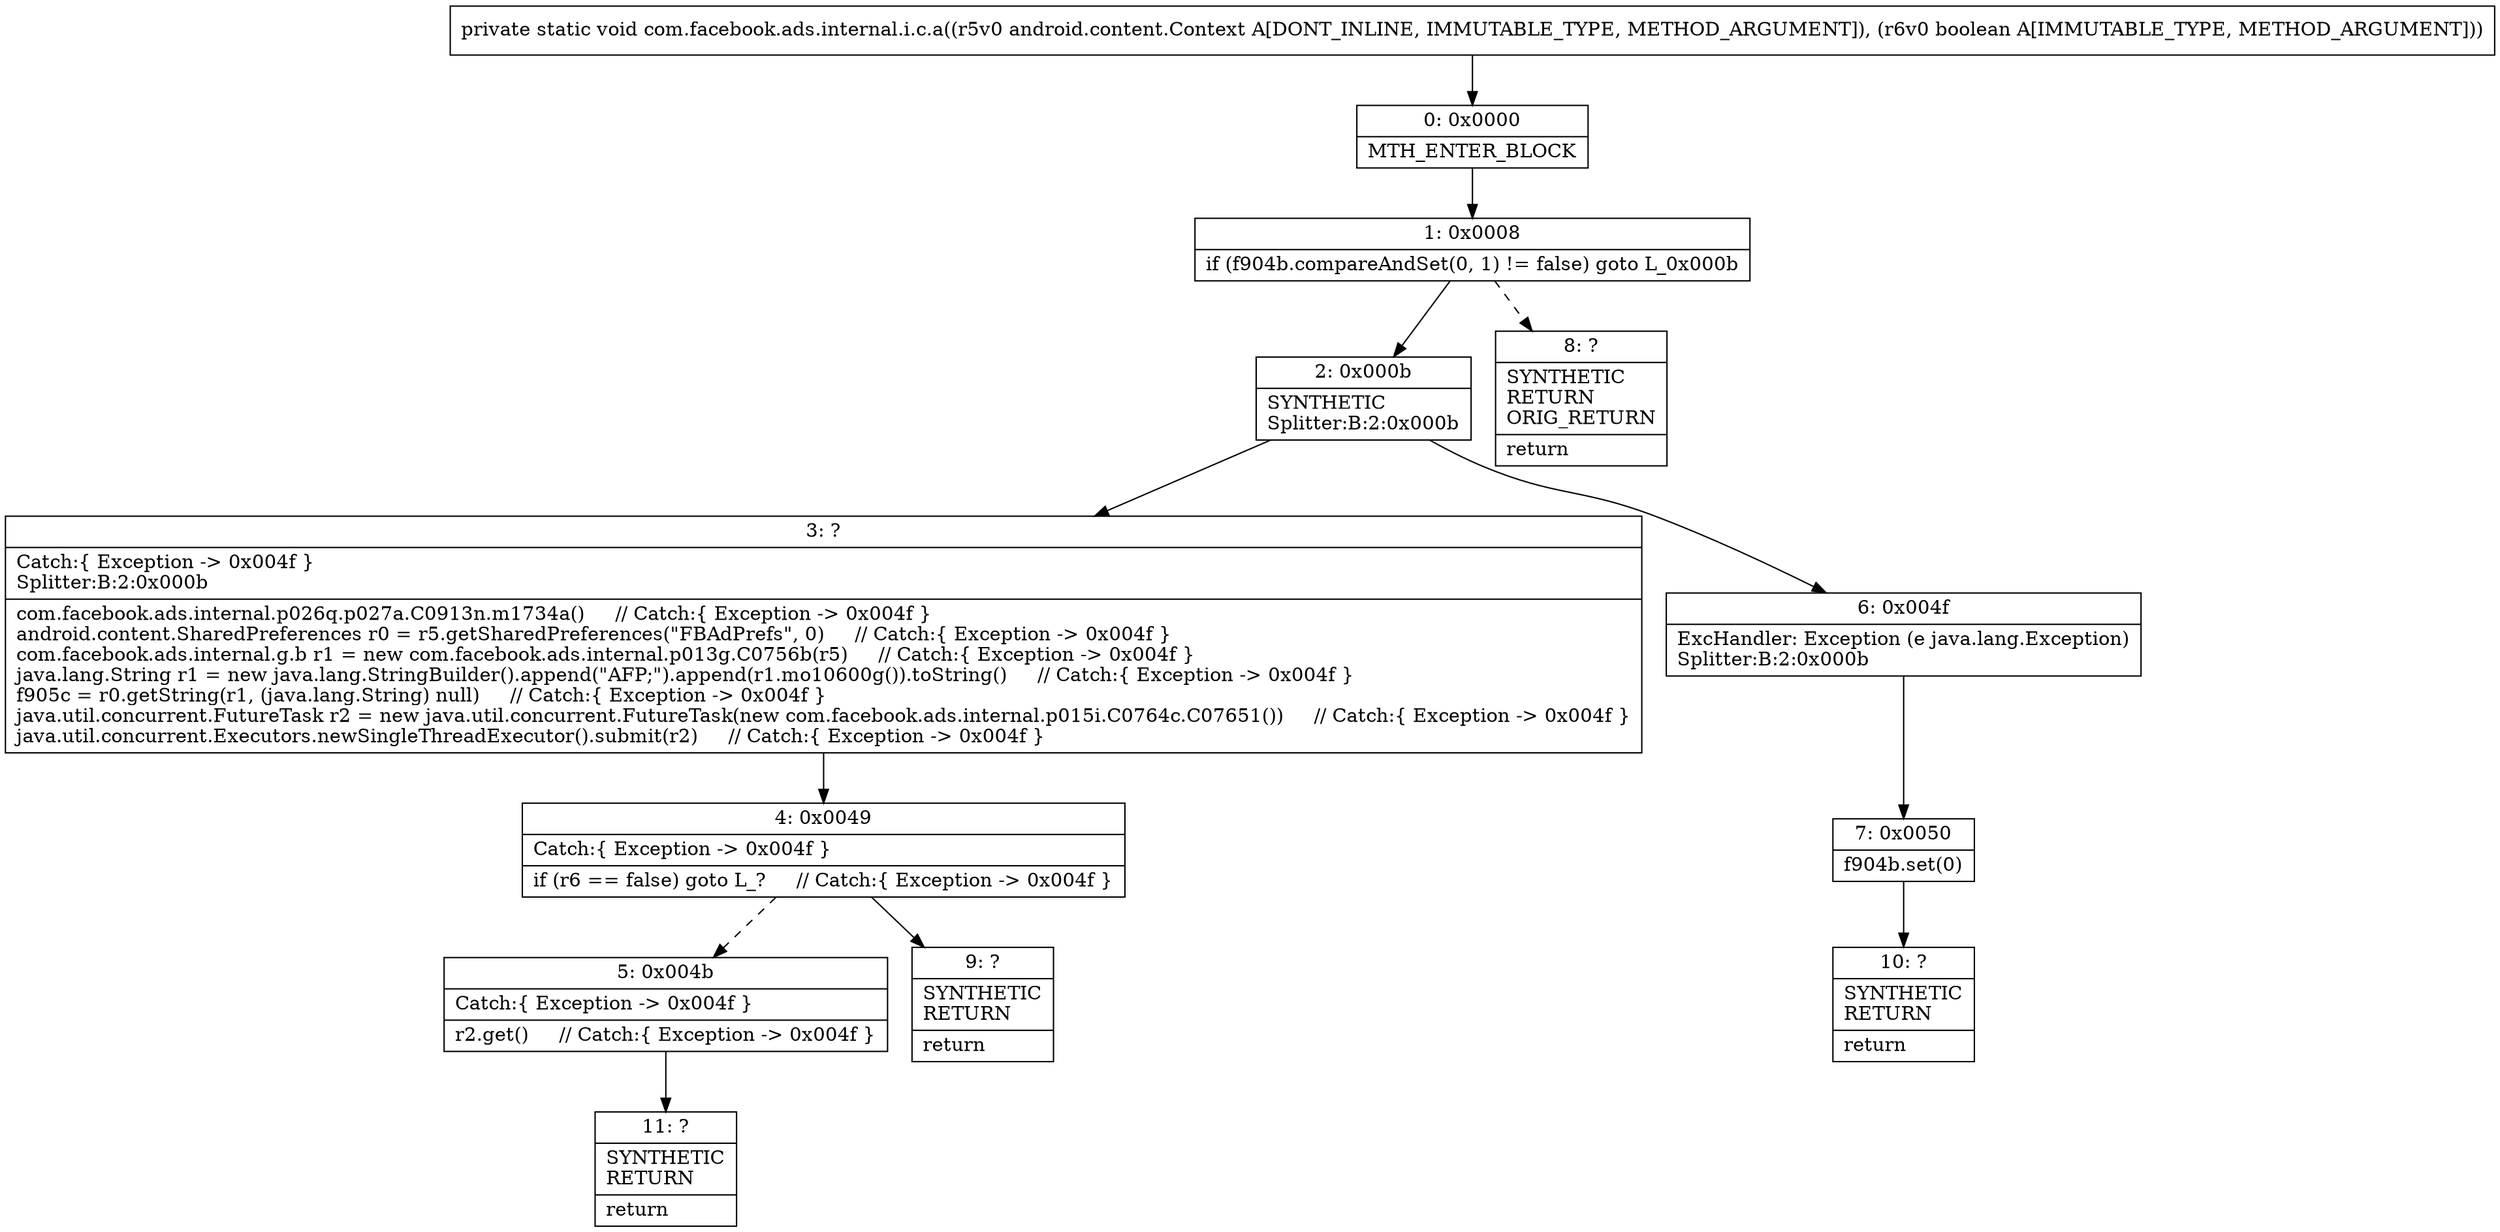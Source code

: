 digraph "CFG forcom.facebook.ads.internal.i.c.a(Landroid\/content\/Context;Z)V" {
Node_0 [shape=record,label="{0\:\ 0x0000|MTH_ENTER_BLOCK\l}"];
Node_1 [shape=record,label="{1\:\ 0x0008|if (f904b.compareAndSet(0, 1) != false) goto L_0x000b\l}"];
Node_2 [shape=record,label="{2\:\ 0x000b|SYNTHETIC\lSplitter:B:2:0x000b\l}"];
Node_3 [shape=record,label="{3\:\ ?|Catch:\{ Exception \-\> 0x004f \}\lSplitter:B:2:0x000b\l|com.facebook.ads.internal.p026q.p027a.C0913n.m1734a()     \/\/ Catch:\{ Exception \-\> 0x004f \}\landroid.content.SharedPreferences r0 = r5.getSharedPreferences(\"FBAdPrefs\", 0)     \/\/ Catch:\{ Exception \-\> 0x004f \}\lcom.facebook.ads.internal.g.b r1 = new com.facebook.ads.internal.p013g.C0756b(r5)     \/\/ Catch:\{ Exception \-\> 0x004f \}\ljava.lang.String r1 = new java.lang.StringBuilder().append(\"AFP;\").append(r1.mo10600g()).toString()     \/\/ Catch:\{ Exception \-\> 0x004f \}\lf905c = r0.getString(r1, (java.lang.String) null)     \/\/ Catch:\{ Exception \-\> 0x004f \}\ljava.util.concurrent.FutureTask r2 = new java.util.concurrent.FutureTask(new com.facebook.ads.internal.p015i.C0764c.C07651())     \/\/ Catch:\{ Exception \-\> 0x004f \}\ljava.util.concurrent.Executors.newSingleThreadExecutor().submit(r2)     \/\/ Catch:\{ Exception \-\> 0x004f \}\l}"];
Node_4 [shape=record,label="{4\:\ 0x0049|Catch:\{ Exception \-\> 0x004f \}\l|if (r6 == false) goto L_?     \/\/ Catch:\{ Exception \-\> 0x004f \}\l}"];
Node_5 [shape=record,label="{5\:\ 0x004b|Catch:\{ Exception \-\> 0x004f \}\l|r2.get()     \/\/ Catch:\{ Exception \-\> 0x004f \}\l}"];
Node_6 [shape=record,label="{6\:\ 0x004f|ExcHandler: Exception (e java.lang.Exception)\lSplitter:B:2:0x000b\l}"];
Node_7 [shape=record,label="{7\:\ 0x0050|f904b.set(0)\l}"];
Node_8 [shape=record,label="{8\:\ ?|SYNTHETIC\lRETURN\lORIG_RETURN\l|return\l}"];
Node_9 [shape=record,label="{9\:\ ?|SYNTHETIC\lRETURN\l|return\l}"];
Node_10 [shape=record,label="{10\:\ ?|SYNTHETIC\lRETURN\l|return\l}"];
Node_11 [shape=record,label="{11\:\ ?|SYNTHETIC\lRETURN\l|return\l}"];
MethodNode[shape=record,label="{private static void com.facebook.ads.internal.i.c.a((r5v0 android.content.Context A[DONT_INLINE, IMMUTABLE_TYPE, METHOD_ARGUMENT]), (r6v0 boolean A[IMMUTABLE_TYPE, METHOD_ARGUMENT])) }"];
MethodNode -> Node_0;
Node_0 -> Node_1;
Node_1 -> Node_2;
Node_1 -> Node_8[style=dashed];
Node_2 -> Node_3;
Node_2 -> Node_6;
Node_3 -> Node_4;
Node_4 -> Node_5[style=dashed];
Node_4 -> Node_9;
Node_5 -> Node_11;
Node_6 -> Node_7;
Node_7 -> Node_10;
}


